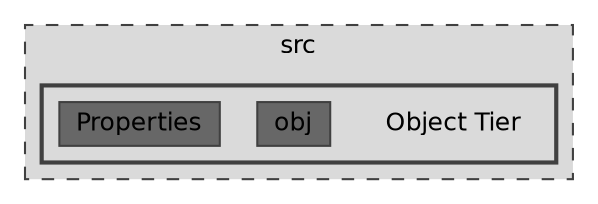 digraph "C:/Users/hugoc/Desktop/2024_2025/Programação Orientada a Objetos/trabalhoPOO_23010_Fase2/src/Object Tier"
{
 // LATEX_PDF_SIZE
  bgcolor="transparent";
  edge [fontname=Helvetica,fontsize=12,labelfontname=Helvetica,labelfontsize=10];
  node [fontname=Helvetica,fontsize=12,shape=box,height=0.2,width=0.4];
  compound=true
  subgraph clusterdir_68267d1309a1af8e8297ef4c3efbcdba {
    graph [ bgcolor="#dadada", pencolor="grey25", label="src", fontname=Helvetica,fontsize=12 style="filled,dashed", URL="dir_68267d1309a1af8e8297ef4c3efbcdba.html",tooltip=""]
  subgraph clusterdir_501637ec05ec90fb9f4c4e3b595e6409 {
    graph [ bgcolor="#dadada", pencolor="grey25", label="", fontname=Helvetica,fontsize=12 style="filled,bold", URL="dir_501637ec05ec90fb9f4c4e3b595e6409.html",tooltip=""]
    dir_501637ec05ec90fb9f4c4e3b595e6409 [shape=plaintext, label="Object Tier"];
  dir_3dc8c5122205d1408330c9c51a473141 [label="obj", fillcolor="#676767", color="grey25", style="filled", URL="dir_3dc8c5122205d1408330c9c51a473141.html",tooltip=""];
  dir_a55bc328c6fa3aa548ce9f4f98544bd1 [label="Properties", fillcolor="#676767", color="grey25", style="filled", URL="dir_a55bc328c6fa3aa548ce9f4f98544bd1.html",tooltip=""];
  }
  }
}
